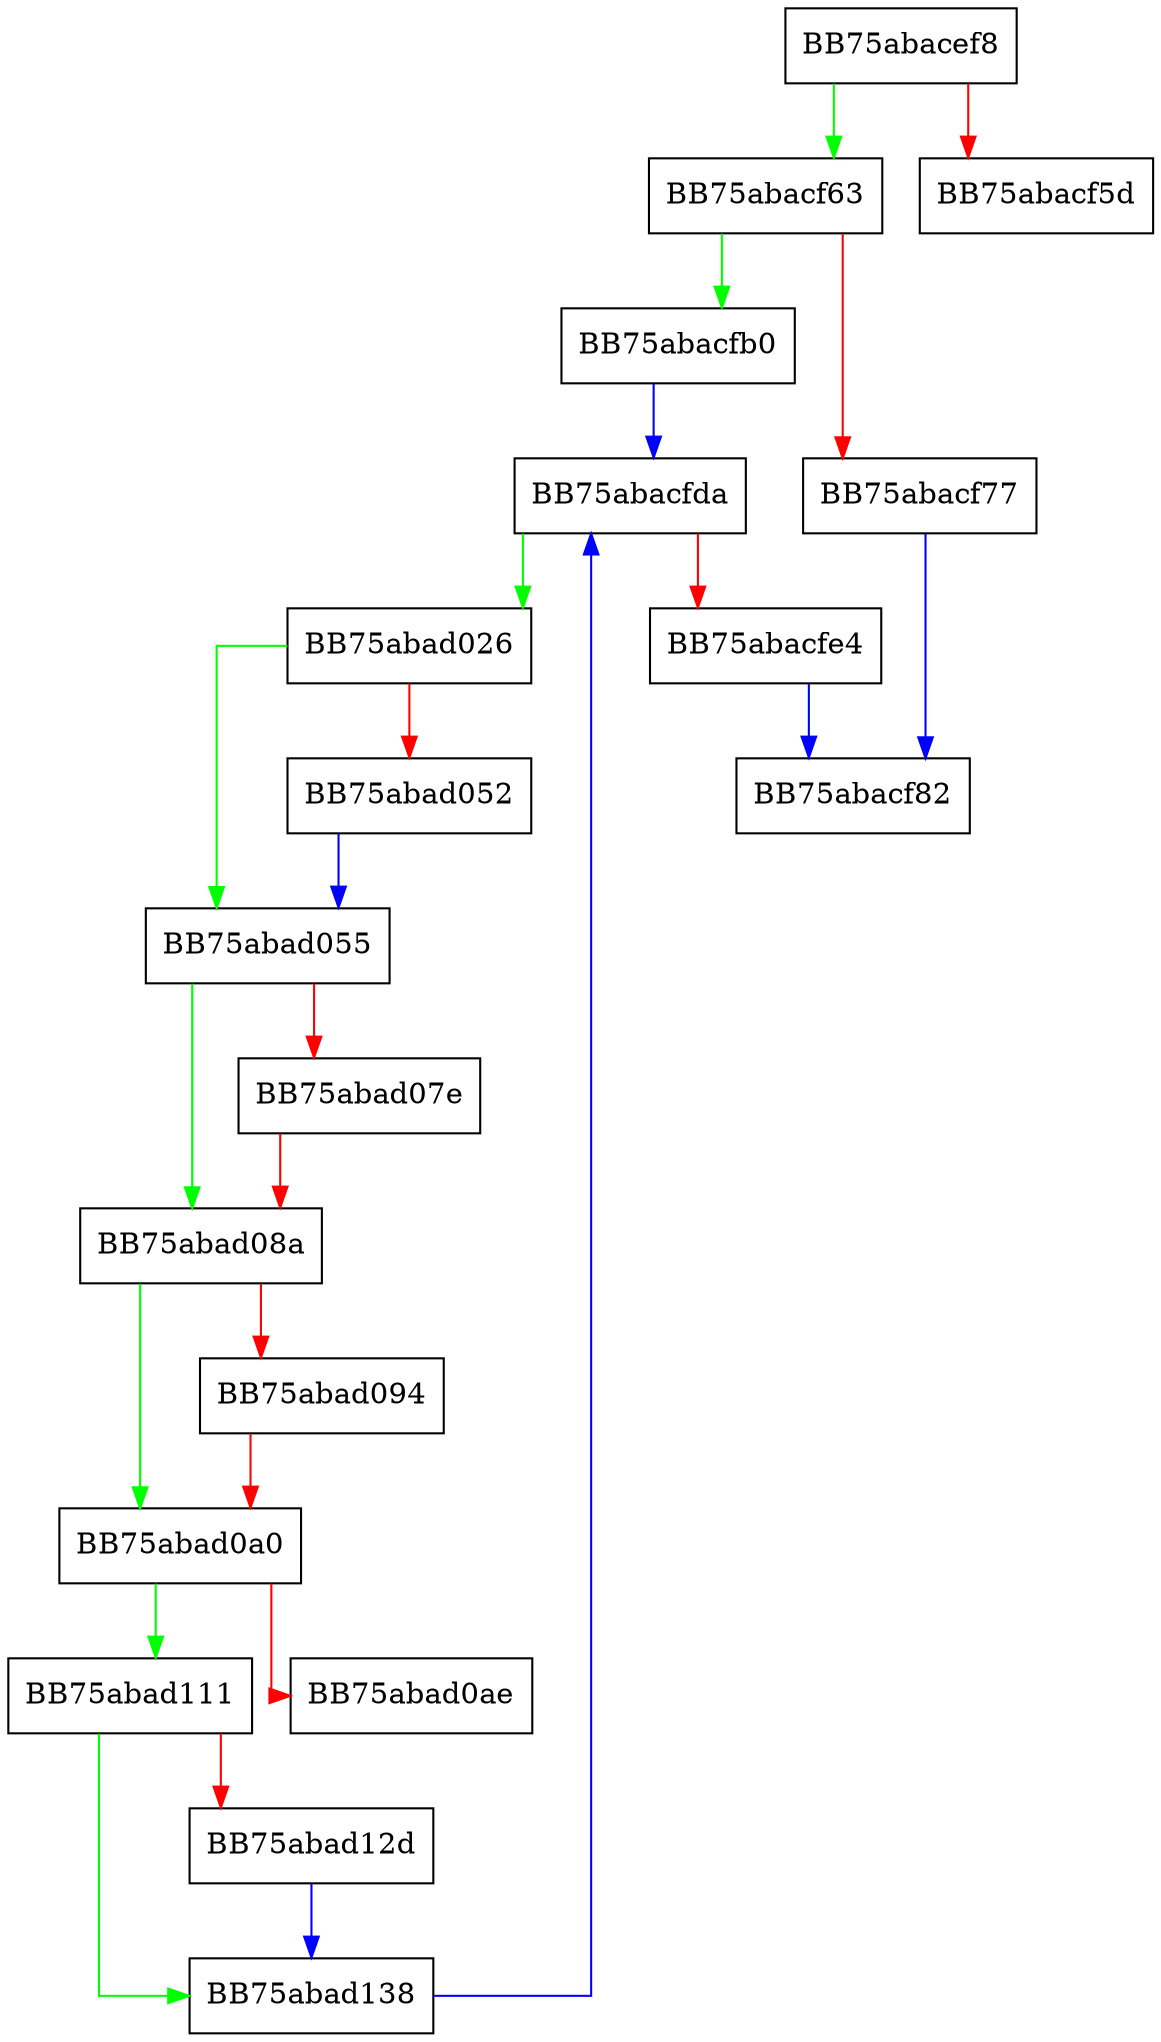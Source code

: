 digraph sum_of_values {
  node [shape="box"];
  graph [splines=ortho];
  BB75abacef8 -> BB75abacf63 [color="green"];
  BB75abacef8 -> BB75abacf5d [color="red"];
  BB75abacf63 -> BB75abacfb0 [color="green"];
  BB75abacf63 -> BB75abacf77 [color="red"];
  BB75abacf77 -> BB75abacf82 [color="blue"];
  BB75abacfb0 -> BB75abacfda [color="blue"];
  BB75abacfda -> BB75abad026 [color="green"];
  BB75abacfda -> BB75abacfe4 [color="red"];
  BB75abacfe4 -> BB75abacf82 [color="blue"];
  BB75abad026 -> BB75abad055 [color="green"];
  BB75abad026 -> BB75abad052 [color="red"];
  BB75abad052 -> BB75abad055 [color="blue"];
  BB75abad055 -> BB75abad08a [color="green"];
  BB75abad055 -> BB75abad07e [color="red"];
  BB75abad07e -> BB75abad08a [color="red"];
  BB75abad08a -> BB75abad0a0 [color="green"];
  BB75abad08a -> BB75abad094 [color="red"];
  BB75abad094 -> BB75abad0a0 [color="red"];
  BB75abad0a0 -> BB75abad111 [color="green"];
  BB75abad0a0 -> BB75abad0ae [color="red"];
  BB75abad111 -> BB75abad138 [color="green"];
  BB75abad111 -> BB75abad12d [color="red"];
  BB75abad12d -> BB75abad138 [color="blue"];
  BB75abad138 -> BB75abacfda [color="blue"];
}